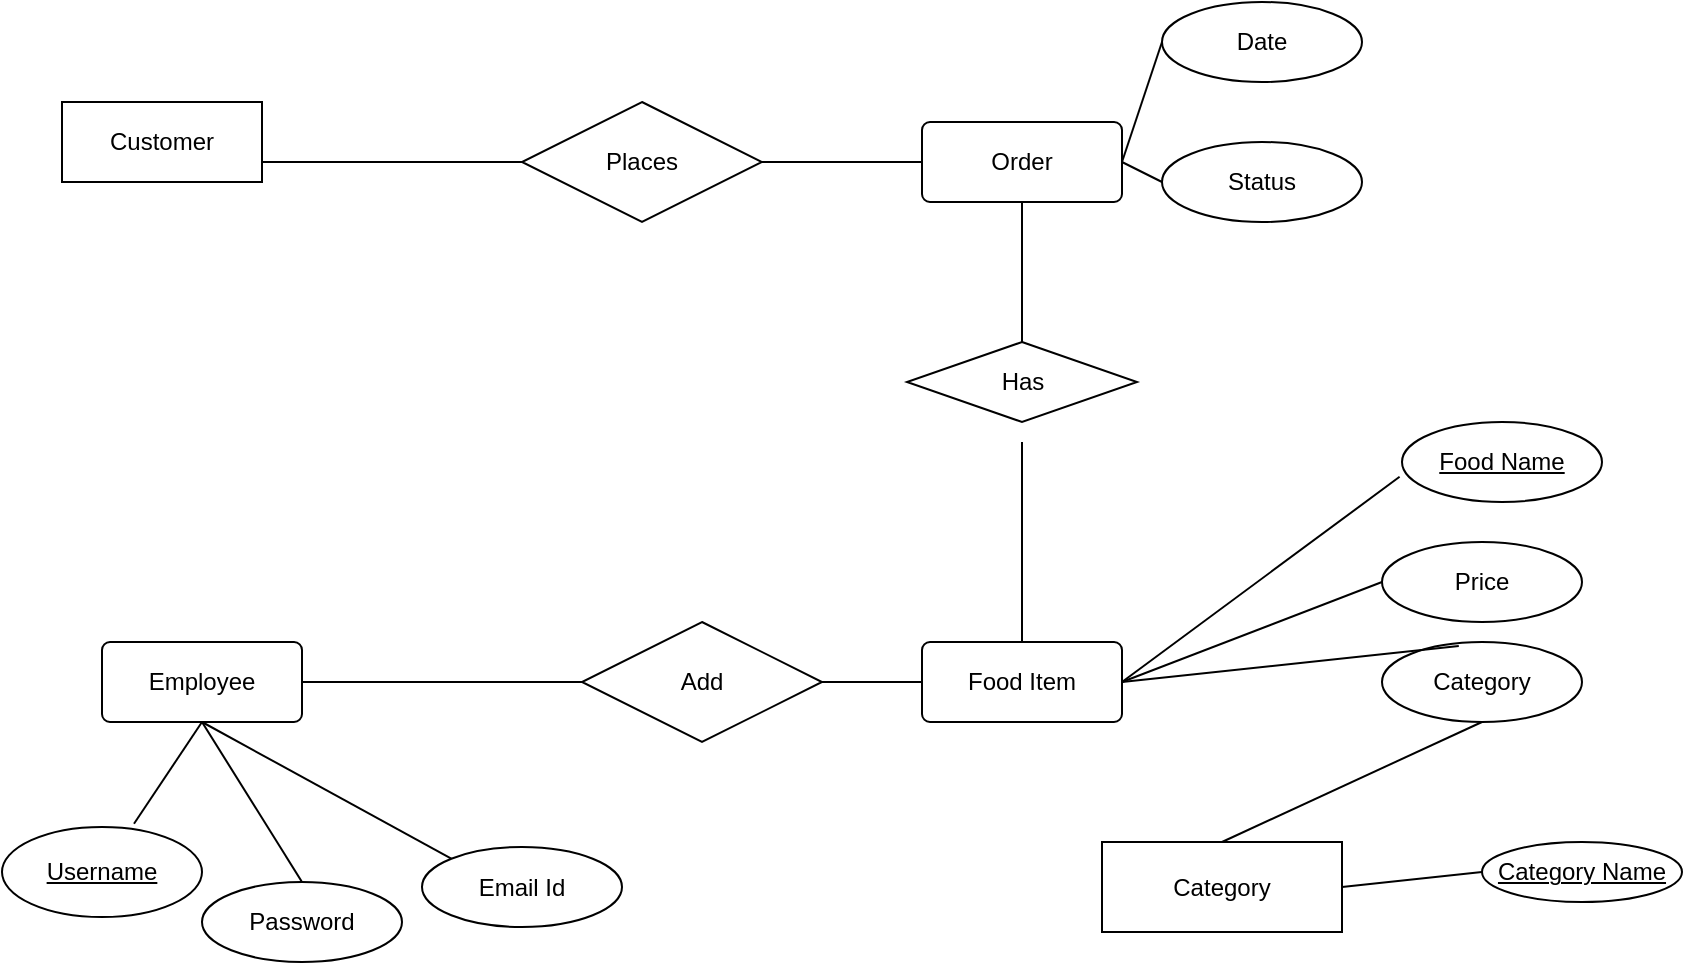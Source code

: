 <mxfile version="14.1.8" type="github">
  <diagram id="R2lEEEUBdFMjLlhIrx00" name="Page-1">
    <mxGraphModel dx="882" dy="548" grid="1" gridSize="10" guides="1" tooltips="1" connect="1" arrows="1" fold="1" page="1" pageScale="1" pageWidth="850" pageHeight="1100" math="0" shadow="0" extFonts="Permanent Marker^https://fonts.googleapis.com/css?family=Permanent+Marker">
      <root>
        <mxCell id="0" />
        <mxCell id="1" parent="0" />
        <mxCell id="z9rYdZH1nNrFQZ5mev6R-1" value="Customer" style="whiteSpace=wrap;html=1;align=center;" vertex="1" parent="1">
          <mxGeometry x="30" y="90" width="100" height="40" as="geometry" />
        </mxCell>
        <mxCell id="z9rYdZH1nNrFQZ5mev6R-2" value="Employee" style="rounded=1;arcSize=10;whiteSpace=wrap;html=1;align=center;" vertex="1" parent="1">
          <mxGeometry x="50" y="360" width="100" height="40" as="geometry" />
        </mxCell>
        <mxCell id="z9rYdZH1nNrFQZ5mev6R-3" value="Food Item" style="rounded=1;arcSize=10;whiteSpace=wrap;html=1;align=center;" vertex="1" parent="1">
          <mxGeometry x="460" y="360" width="100" height="40" as="geometry" />
        </mxCell>
        <mxCell id="z9rYdZH1nNrFQZ5mev6R-4" value="Order" style="rounded=1;arcSize=10;whiteSpace=wrap;html=1;align=center;" vertex="1" parent="1">
          <mxGeometry x="460" y="100" width="100" height="40" as="geometry" />
        </mxCell>
        <mxCell id="z9rYdZH1nNrFQZ5mev6R-5" value="Category" style="whiteSpace=wrap;html=1;align=center;" vertex="1" parent="1">
          <mxGeometry x="550" y="460" width="120" height="45" as="geometry" />
        </mxCell>
        <mxCell id="z9rYdZH1nNrFQZ5mev6R-9" value="Food Name" style="ellipse;whiteSpace=wrap;html=1;align=center;fontStyle=4;" vertex="1" parent="1">
          <mxGeometry x="700" y="250" width="100" height="40" as="geometry" />
        </mxCell>
        <mxCell id="z9rYdZH1nNrFQZ5mev6R-12" value="Category Name" style="ellipse;whiteSpace=wrap;html=1;align=center;fontStyle=4;" vertex="1" parent="1">
          <mxGeometry x="740" y="460" width="100" height="30" as="geometry" />
        </mxCell>
        <mxCell id="z9rYdZH1nNrFQZ5mev6R-13" value="Username" style="ellipse;whiteSpace=wrap;html=1;align=center;fontStyle=4;" vertex="1" parent="1">
          <mxGeometry y="452.5" width="100" height="45" as="geometry" />
        </mxCell>
        <mxCell id="z9rYdZH1nNrFQZ5mev6R-15" value="Price" style="ellipse;whiteSpace=wrap;html=1;align=center;" vertex="1" parent="1">
          <mxGeometry x="690" y="310" width="100" height="40" as="geometry" />
        </mxCell>
        <mxCell id="z9rYdZH1nNrFQZ5mev6R-16" value="Category" style="ellipse;whiteSpace=wrap;html=1;align=center;" vertex="1" parent="1">
          <mxGeometry x="690" y="360" width="100" height="40" as="geometry" />
        </mxCell>
        <mxCell id="z9rYdZH1nNrFQZ5mev6R-17" value="Date" style="ellipse;whiteSpace=wrap;html=1;align=center;" vertex="1" parent="1">
          <mxGeometry x="580" y="40" width="100" height="40" as="geometry" />
        </mxCell>
        <mxCell id="z9rYdZH1nNrFQZ5mev6R-18" value="Status" style="ellipse;whiteSpace=wrap;html=1;align=center;" vertex="1" parent="1">
          <mxGeometry x="580" y="110" width="100" height="40" as="geometry" />
        </mxCell>
        <mxCell id="z9rYdZH1nNrFQZ5mev6R-19" value="Password" style="ellipse;whiteSpace=wrap;html=1;align=center;" vertex="1" parent="1">
          <mxGeometry x="100" y="480" width="100" height="40" as="geometry" />
        </mxCell>
        <mxCell id="z9rYdZH1nNrFQZ5mev6R-20" value="Email Id" style="ellipse;whiteSpace=wrap;html=1;align=center;" vertex="1" parent="1">
          <mxGeometry x="210" y="462.5" width="100" height="40" as="geometry" />
        </mxCell>
        <mxCell id="z9rYdZH1nNrFQZ5mev6R-21" value="" style="endArrow=none;html=1;rounded=0;exitX=0.5;exitY=1;exitDx=0;exitDy=0;entryX=0.66;entryY=-0.036;entryDx=0;entryDy=0;entryPerimeter=0;" edge="1" parent="1" source="z9rYdZH1nNrFQZ5mev6R-2" target="z9rYdZH1nNrFQZ5mev6R-13">
          <mxGeometry relative="1" as="geometry">
            <mxPoint x="330" y="320" as="sourcePoint" />
            <mxPoint x="490" y="320" as="targetPoint" />
          </mxGeometry>
        </mxCell>
        <mxCell id="z9rYdZH1nNrFQZ5mev6R-22" value="" style="endArrow=none;html=1;rounded=0;entryX=0.5;entryY=0;entryDx=0;entryDy=0;exitX=0.5;exitY=1;exitDx=0;exitDy=0;" edge="1" parent="1" source="z9rYdZH1nNrFQZ5mev6R-2" target="z9rYdZH1nNrFQZ5mev6R-19">
          <mxGeometry relative="1" as="geometry">
            <mxPoint x="96" y="390" as="sourcePoint" />
            <mxPoint x="160" y="440" as="targetPoint" />
          </mxGeometry>
        </mxCell>
        <mxCell id="z9rYdZH1nNrFQZ5mev6R-23" value="" style="endArrow=none;html=1;rounded=0;entryX=0;entryY=0;entryDx=0;entryDy=0;exitX=0.5;exitY=1;exitDx=0;exitDy=0;" edge="1" parent="1" source="z9rYdZH1nNrFQZ5mev6R-2" target="z9rYdZH1nNrFQZ5mev6R-20">
          <mxGeometry relative="1" as="geometry">
            <mxPoint x="100" y="390" as="sourcePoint" />
            <mxPoint x="106" y="433.38" as="targetPoint" />
          </mxGeometry>
        </mxCell>
        <mxCell id="z9rYdZH1nNrFQZ5mev6R-24" value="Add" style="shape=rhombus;perimeter=rhombusPerimeter;whiteSpace=wrap;html=1;align=center;" vertex="1" parent="1">
          <mxGeometry x="290" y="350" width="120" height="60" as="geometry" />
        </mxCell>
        <mxCell id="z9rYdZH1nNrFQZ5mev6R-25" value="Places" style="shape=rhombus;perimeter=rhombusPerimeter;whiteSpace=wrap;html=1;align=center;" vertex="1" parent="1">
          <mxGeometry x="260" y="90" width="120" height="60" as="geometry" />
        </mxCell>
        <mxCell id="z9rYdZH1nNrFQZ5mev6R-26" value="" style="endArrow=none;html=1;rounded=0;entryX=0;entryY=0.5;entryDx=0;entryDy=0;exitX=1;exitY=0.5;exitDx=0;exitDy=0;" edge="1" parent="1" source="z9rYdZH1nNrFQZ5mev6R-5" target="z9rYdZH1nNrFQZ5mev6R-12">
          <mxGeometry relative="1" as="geometry">
            <mxPoint x="650" y="125" as="sourcePoint" />
            <mxPoint x="630" y="150" as="targetPoint" />
          </mxGeometry>
        </mxCell>
        <mxCell id="z9rYdZH1nNrFQZ5mev6R-27" value="" style="endArrow=none;html=1;rounded=0;entryX=0;entryY=0.5;entryDx=0;entryDy=0;exitX=1;exitY=0.5;exitDx=0;exitDy=0;" edge="1" parent="1" source="z9rYdZH1nNrFQZ5mev6R-4" target="z9rYdZH1nNrFQZ5mev6R-17">
          <mxGeometry relative="1" as="geometry">
            <mxPoint x="690" y="370" as="sourcePoint" />
            <mxPoint x="710" y="135" as="targetPoint" />
          </mxGeometry>
        </mxCell>
        <mxCell id="z9rYdZH1nNrFQZ5mev6R-28" value="" style="endArrow=none;html=1;rounded=0;entryX=0;entryY=0.5;entryDx=0;entryDy=0;exitX=1;exitY=0.5;exitDx=0;exitDy=0;" edge="1" parent="1" source="z9rYdZH1nNrFQZ5mev6R-4" target="z9rYdZH1nNrFQZ5mev6R-18">
          <mxGeometry relative="1" as="geometry">
            <mxPoint x="690" y="380" as="sourcePoint" />
            <mxPoint x="750" y="380" as="targetPoint" />
          </mxGeometry>
        </mxCell>
        <mxCell id="z9rYdZH1nNrFQZ5mev6R-29" value="" style="endArrow=none;html=1;rounded=0;entryX=0.384;entryY=0.05;entryDx=0;entryDy=0;exitX=1;exitY=0.5;exitDx=0;exitDy=0;entryPerimeter=0;" edge="1" parent="1" source="z9rYdZH1nNrFQZ5mev6R-3" target="z9rYdZH1nNrFQZ5mev6R-16">
          <mxGeometry relative="1" as="geometry">
            <mxPoint x="690" y="380" as="sourcePoint" />
            <mxPoint x="760" y="430" as="targetPoint" />
          </mxGeometry>
        </mxCell>
        <mxCell id="z9rYdZH1nNrFQZ5mev6R-30" value="" style="endArrow=none;html=1;rounded=0;entryX=0;entryY=0.5;entryDx=0;entryDy=0;exitX=1;exitY=0.5;exitDx=0;exitDy=0;" edge="1" parent="1" source="z9rYdZH1nNrFQZ5mev6R-3" target="z9rYdZH1nNrFQZ5mev6R-15">
          <mxGeometry relative="1" as="geometry">
            <mxPoint x="700" y="390" as="sourcePoint" />
            <mxPoint x="770" y="440" as="targetPoint" />
          </mxGeometry>
        </mxCell>
        <mxCell id="z9rYdZH1nNrFQZ5mev6R-31" value="" style="endArrow=none;html=1;rounded=0;entryX=0;entryY=0.5;entryDx=0;entryDy=0;exitX=1;exitY=0.5;exitDx=0;exitDy=0;" edge="1" parent="1" source="z9rYdZH1nNrFQZ5mev6R-2" target="z9rYdZH1nNrFQZ5mev6R-24">
          <mxGeometry relative="1" as="geometry">
            <mxPoint x="110" y="400" as="sourcePoint" />
            <mxPoint x="224.645" y="415.858" as="targetPoint" />
          </mxGeometry>
        </mxCell>
        <mxCell id="z9rYdZH1nNrFQZ5mev6R-34" value="" style="endArrow=none;html=1;rounded=0;entryX=0;entryY=0.5;entryDx=0;entryDy=0;exitX=1;exitY=0.5;exitDx=0;exitDy=0;" edge="1" parent="1" source="z9rYdZH1nNrFQZ5mev6R-24" target="z9rYdZH1nNrFQZ5mev6R-3">
          <mxGeometry relative="1" as="geometry">
            <mxPoint x="170" y="390" as="sourcePoint" />
            <mxPoint x="350" y="390" as="targetPoint" />
          </mxGeometry>
        </mxCell>
        <mxCell id="z9rYdZH1nNrFQZ5mev6R-36" value="" style="endArrow=none;html=1;rounded=0;entryX=-0.012;entryY=0.685;entryDx=0;entryDy=0;exitX=1;exitY=0.5;exitDx=0;exitDy=0;entryPerimeter=0;" edge="1" parent="1" source="z9rYdZH1nNrFQZ5mev6R-3" target="z9rYdZH1nNrFQZ5mev6R-9">
          <mxGeometry relative="1" as="geometry">
            <mxPoint x="450" y="245" as="sourcePoint" />
            <mxPoint x="500" y="260" as="targetPoint" />
          </mxGeometry>
        </mxCell>
        <mxCell id="z9rYdZH1nNrFQZ5mev6R-38" value="" style="endArrow=none;html=1;rounded=0;entryX=1;entryY=0.75;entryDx=0;entryDy=0;exitX=0;exitY=0.5;exitDx=0;exitDy=0;" edge="1" parent="1" source="z9rYdZH1nNrFQZ5mev6R-25" target="z9rYdZH1nNrFQZ5mev6R-1">
          <mxGeometry relative="1" as="geometry">
            <mxPoint x="580" y="370" as="sourcePoint" />
            <mxPoint x="450" y="370" as="targetPoint" />
          </mxGeometry>
        </mxCell>
        <mxCell id="z9rYdZH1nNrFQZ5mev6R-39" value="" style="endArrow=none;html=1;rounded=0;entryX=0.5;entryY=0;entryDx=0;entryDy=0;exitX=0.5;exitY=1;exitDx=0;exitDy=0;" edge="1" parent="1" source="z9rYdZH1nNrFQZ5mev6R-16" target="z9rYdZH1nNrFQZ5mev6R-5">
          <mxGeometry relative="1" as="geometry">
            <mxPoint x="450" y="245" as="sourcePoint" />
            <mxPoint x="518.4" y="292" as="targetPoint" />
          </mxGeometry>
        </mxCell>
        <mxCell id="z9rYdZH1nNrFQZ5mev6R-40" value="" style="endArrow=none;html=1;rounded=0;entryX=0;entryY=0.5;entryDx=0;entryDy=0;exitX=1;exitY=0.5;exitDx=0;exitDy=0;" edge="1" parent="1" source="z9rYdZH1nNrFQZ5mev6R-25" target="z9rYdZH1nNrFQZ5mev6R-4">
          <mxGeometry relative="1" as="geometry">
            <mxPoint x="530" y="330" as="sourcePoint" />
            <mxPoint x="640" y="397.5" as="targetPoint" />
          </mxGeometry>
        </mxCell>
        <mxCell id="z9rYdZH1nNrFQZ5mev6R-41" value="Has" style="shape=rhombus;perimeter=rhombusPerimeter;whiteSpace=wrap;html=1;align=center;" vertex="1" parent="1">
          <mxGeometry x="452.5" y="210" width="115" height="40" as="geometry" />
        </mxCell>
        <mxCell id="z9rYdZH1nNrFQZ5mev6R-42" value="" style="endArrow=none;html=1;rounded=0;exitX=0.5;exitY=1;exitDx=0;exitDy=0;" edge="1" parent="1" source="z9rYdZH1nNrFQZ5mev6R-4" target="z9rYdZH1nNrFQZ5mev6R-41">
          <mxGeometry relative="1" as="geometry">
            <mxPoint x="420" y="390" as="sourcePoint" />
            <mxPoint x="470" y="390" as="targetPoint" />
          </mxGeometry>
        </mxCell>
        <mxCell id="z9rYdZH1nNrFQZ5mev6R-43" value="" style="endArrow=none;html=1;rounded=0;" edge="1" parent="1">
          <mxGeometry relative="1" as="geometry">
            <mxPoint x="510" y="260" as="sourcePoint" />
            <mxPoint x="510" y="360" as="targetPoint" />
          </mxGeometry>
        </mxCell>
      </root>
    </mxGraphModel>
  </diagram>
</mxfile>
